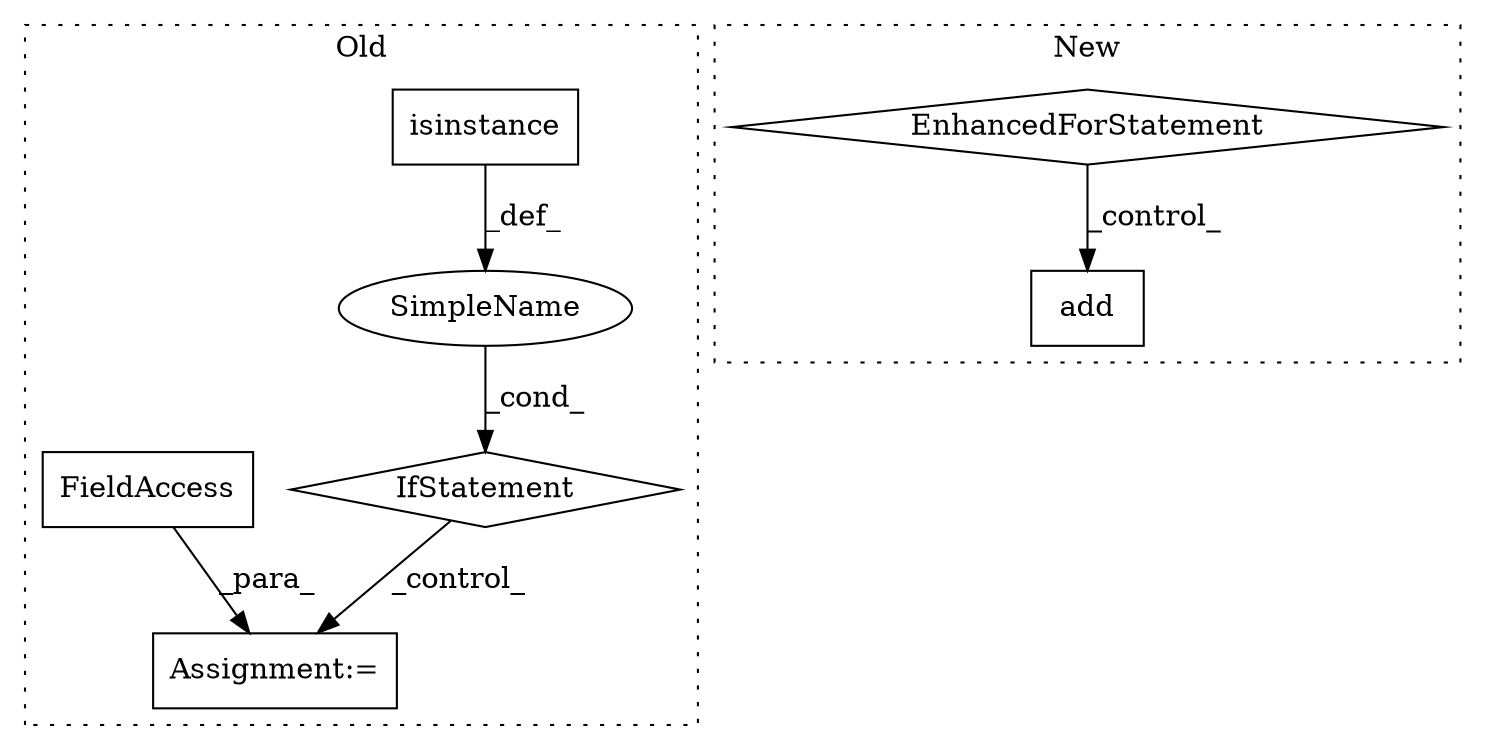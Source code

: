 digraph G {
subgraph cluster0 {
1 [label="isinstance" a="32" s="2728,2758" l="11,1" shape="box"];
3 [label="IfStatement" a="25" s="2724,2759" l="4,2" shape="diamond"];
4 [label="Assignment:=" a="7" s="2835" l="1" shape="box"];
5 [label="SimpleName" a="42" s="" l="" shape="ellipse"];
7 [label="FieldAccess" a="22" s="2836" l="21" shape="box"];
label = "Old";
style="dotted";
}
subgraph cluster1 {
2 [label="add" a="32" s="5611,5709" l="4,1" shape="box"];
6 [label="EnhancedForStatement" a="70" s="5475,5594" l="57,2" shape="diamond"];
label = "New";
style="dotted";
}
1 -> 5 [label="_def_"];
3 -> 4 [label="_control_"];
5 -> 3 [label="_cond_"];
6 -> 2 [label="_control_"];
7 -> 4 [label="_para_"];
}